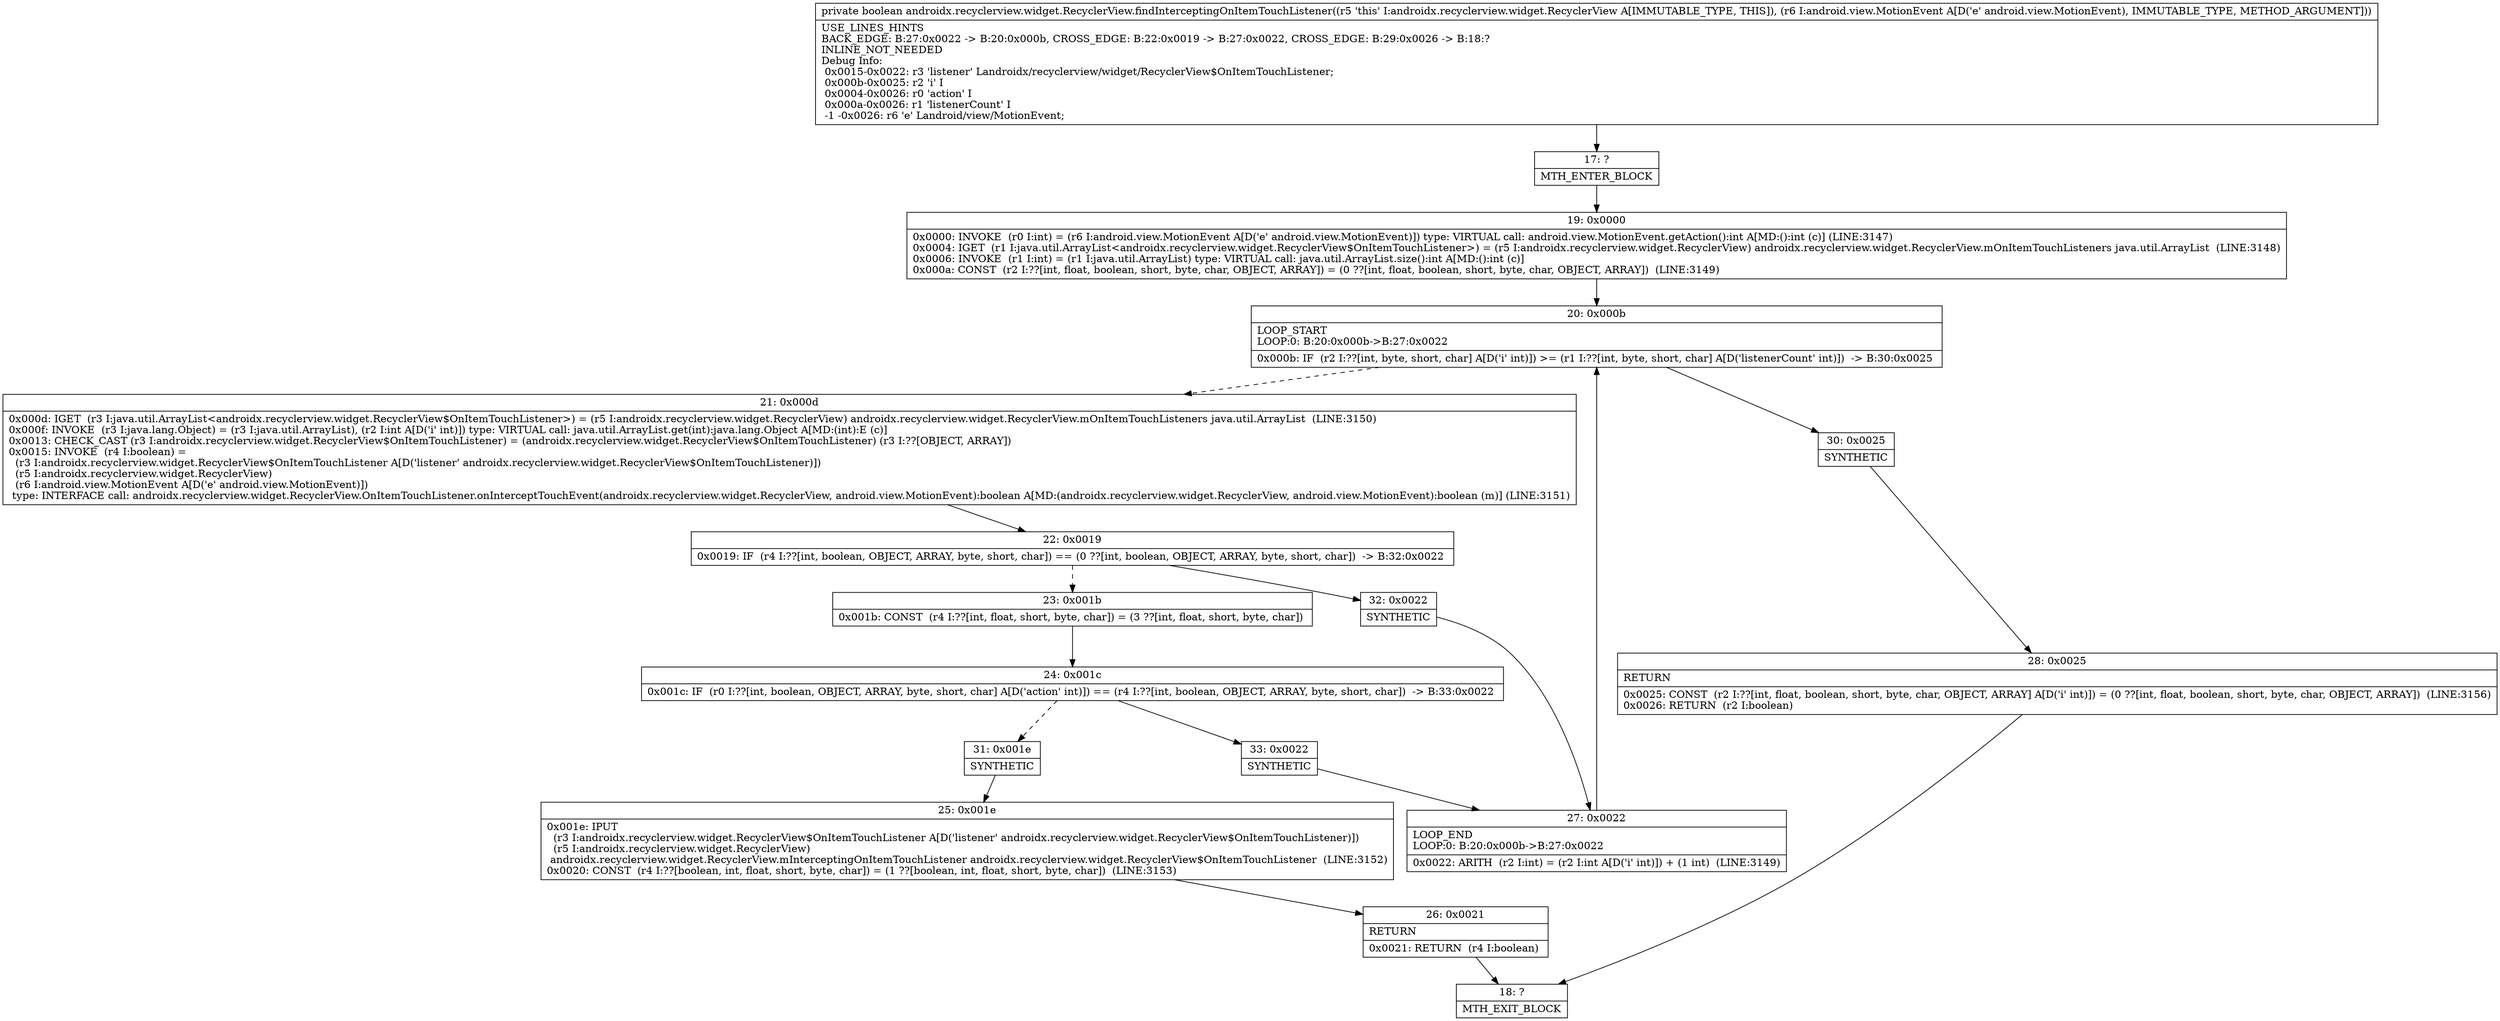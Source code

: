 digraph "CFG forandroidx.recyclerview.widget.RecyclerView.findInterceptingOnItemTouchListener(Landroid\/view\/MotionEvent;)Z" {
Node_17 [shape=record,label="{17\:\ ?|MTH_ENTER_BLOCK\l}"];
Node_19 [shape=record,label="{19\:\ 0x0000|0x0000: INVOKE  (r0 I:int) = (r6 I:android.view.MotionEvent A[D('e' android.view.MotionEvent)]) type: VIRTUAL call: android.view.MotionEvent.getAction():int A[MD:():int (c)] (LINE:3147)\l0x0004: IGET  (r1 I:java.util.ArrayList\<androidx.recyclerview.widget.RecyclerView$OnItemTouchListener\>) = (r5 I:androidx.recyclerview.widget.RecyclerView) androidx.recyclerview.widget.RecyclerView.mOnItemTouchListeners java.util.ArrayList  (LINE:3148)\l0x0006: INVOKE  (r1 I:int) = (r1 I:java.util.ArrayList) type: VIRTUAL call: java.util.ArrayList.size():int A[MD:():int (c)]\l0x000a: CONST  (r2 I:??[int, float, boolean, short, byte, char, OBJECT, ARRAY]) = (0 ??[int, float, boolean, short, byte, char, OBJECT, ARRAY])  (LINE:3149)\l}"];
Node_20 [shape=record,label="{20\:\ 0x000b|LOOP_START\lLOOP:0: B:20:0x000b\-\>B:27:0x0022\l|0x000b: IF  (r2 I:??[int, byte, short, char] A[D('i' int)]) \>= (r1 I:??[int, byte, short, char] A[D('listenerCount' int)])  \-\> B:30:0x0025 \l}"];
Node_21 [shape=record,label="{21\:\ 0x000d|0x000d: IGET  (r3 I:java.util.ArrayList\<androidx.recyclerview.widget.RecyclerView$OnItemTouchListener\>) = (r5 I:androidx.recyclerview.widget.RecyclerView) androidx.recyclerview.widget.RecyclerView.mOnItemTouchListeners java.util.ArrayList  (LINE:3150)\l0x000f: INVOKE  (r3 I:java.lang.Object) = (r3 I:java.util.ArrayList), (r2 I:int A[D('i' int)]) type: VIRTUAL call: java.util.ArrayList.get(int):java.lang.Object A[MD:(int):E (c)]\l0x0013: CHECK_CAST (r3 I:androidx.recyclerview.widget.RecyclerView$OnItemTouchListener) = (androidx.recyclerview.widget.RecyclerView$OnItemTouchListener) (r3 I:??[OBJECT, ARRAY]) \l0x0015: INVOKE  (r4 I:boolean) = \l  (r3 I:androidx.recyclerview.widget.RecyclerView$OnItemTouchListener A[D('listener' androidx.recyclerview.widget.RecyclerView$OnItemTouchListener)])\l  (r5 I:androidx.recyclerview.widget.RecyclerView)\l  (r6 I:android.view.MotionEvent A[D('e' android.view.MotionEvent)])\l type: INTERFACE call: androidx.recyclerview.widget.RecyclerView.OnItemTouchListener.onInterceptTouchEvent(androidx.recyclerview.widget.RecyclerView, android.view.MotionEvent):boolean A[MD:(androidx.recyclerview.widget.RecyclerView, android.view.MotionEvent):boolean (m)] (LINE:3151)\l}"];
Node_22 [shape=record,label="{22\:\ 0x0019|0x0019: IF  (r4 I:??[int, boolean, OBJECT, ARRAY, byte, short, char]) == (0 ??[int, boolean, OBJECT, ARRAY, byte, short, char])  \-\> B:32:0x0022 \l}"];
Node_23 [shape=record,label="{23\:\ 0x001b|0x001b: CONST  (r4 I:??[int, float, short, byte, char]) = (3 ??[int, float, short, byte, char]) \l}"];
Node_24 [shape=record,label="{24\:\ 0x001c|0x001c: IF  (r0 I:??[int, boolean, OBJECT, ARRAY, byte, short, char] A[D('action' int)]) == (r4 I:??[int, boolean, OBJECT, ARRAY, byte, short, char])  \-\> B:33:0x0022 \l}"];
Node_31 [shape=record,label="{31\:\ 0x001e|SYNTHETIC\l}"];
Node_25 [shape=record,label="{25\:\ 0x001e|0x001e: IPUT  \l  (r3 I:androidx.recyclerview.widget.RecyclerView$OnItemTouchListener A[D('listener' androidx.recyclerview.widget.RecyclerView$OnItemTouchListener)])\l  (r5 I:androidx.recyclerview.widget.RecyclerView)\l androidx.recyclerview.widget.RecyclerView.mInterceptingOnItemTouchListener androidx.recyclerview.widget.RecyclerView$OnItemTouchListener  (LINE:3152)\l0x0020: CONST  (r4 I:??[boolean, int, float, short, byte, char]) = (1 ??[boolean, int, float, short, byte, char])  (LINE:3153)\l}"];
Node_26 [shape=record,label="{26\:\ 0x0021|RETURN\l|0x0021: RETURN  (r4 I:boolean) \l}"];
Node_18 [shape=record,label="{18\:\ ?|MTH_EXIT_BLOCK\l}"];
Node_33 [shape=record,label="{33\:\ 0x0022|SYNTHETIC\l}"];
Node_27 [shape=record,label="{27\:\ 0x0022|LOOP_END\lLOOP:0: B:20:0x000b\-\>B:27:0x0022\l|0x0022: ARITH  (r2 I:int) = (r2 I:int A[D('i' int)]) + (1 int)  (LINE:3149)\l}"];
Node_32 [shape=record,label="{32\:\ 0x0022|SYNTHETIC\l}"];
Node_30 [shape=record,label="{30\:\ 0x0025|SYNTHETIC\l}"];
Node_28 [shape=record,label="{28\:\ 0x0025|RETURN\l|0x0025: CONST  (r2 I:??[int, float, boolean, short, byte, char, OBJECT, ARRAY] A[D('i' int)]) = (0 ??[int, float, boolean, short, byte, char, OBJECT, ARRAY])  (LINE:3156)\l0x0026: RETURN  (r2 I:boolean) \l}"];
MethodNode[shape=record,label="{private boolean androidx.recyclerview.widget.RecyclerView.findInterceptingOnItemTouchListener((r5 'this' I:androidx.recyclerview.widget.RecyclerView A[IMMUTABLE_TYPE, THIS]), (r6 I:android.view.MotionEvent A[D('e' android.view.MotionEvent), IMMUTABLE_TYPE, METHOD_ARGUMENT]))  | USE_LINES_HINTS\lBACK_EDGE: B:27:0x0022 \-\> B:20:0x000b, CROSS_EDGE: B:22:0x0019 \-\> B:27:0x0022, CROSS_EDGE: B:29:0x0026 \-\> B:18:?\lINLINE_NOT_NEEDED\lDebug Info:\l  0x0015\-0x0022: r3 'listener' Landroidx\/recyclerview\/widget\/RecyclerView$OnItemTouchListener;\l  0x000b\-0x0025: r2 'i' I\l  0x0004\-0x0026: r0 'action' I\l  0x000a\-0x0026: r1 'listenerCount' I\l  \-1 \-0x0026: r6 'e' Landroid\/view\/MotionEvent;\l}"];
MethodNode -> Node_17;Node_17 -> Node_19;
Node_19 -> Node_20;
Node_20 -> Node_21[style=dashed];
Node_20 -> Node_30;
Node_21 -> Node_22;
Node_22 -> Node_23[style=dashed];
Node_22 -> Node_32;
Node_23 -> Node_24;
Node_24 -> Node_31[style=dashed];
Node_24 -> Node_33;
Node_31 -> Node_25;
Node_25 -> Node_26;
Node_26 -> Node_18;
Node_33 -> Node_27;
Node_27 -> Node_20;
Node_32 -> Node_27;
Node_30 -> Node_28;
Node_28 -> Node_18;
}

